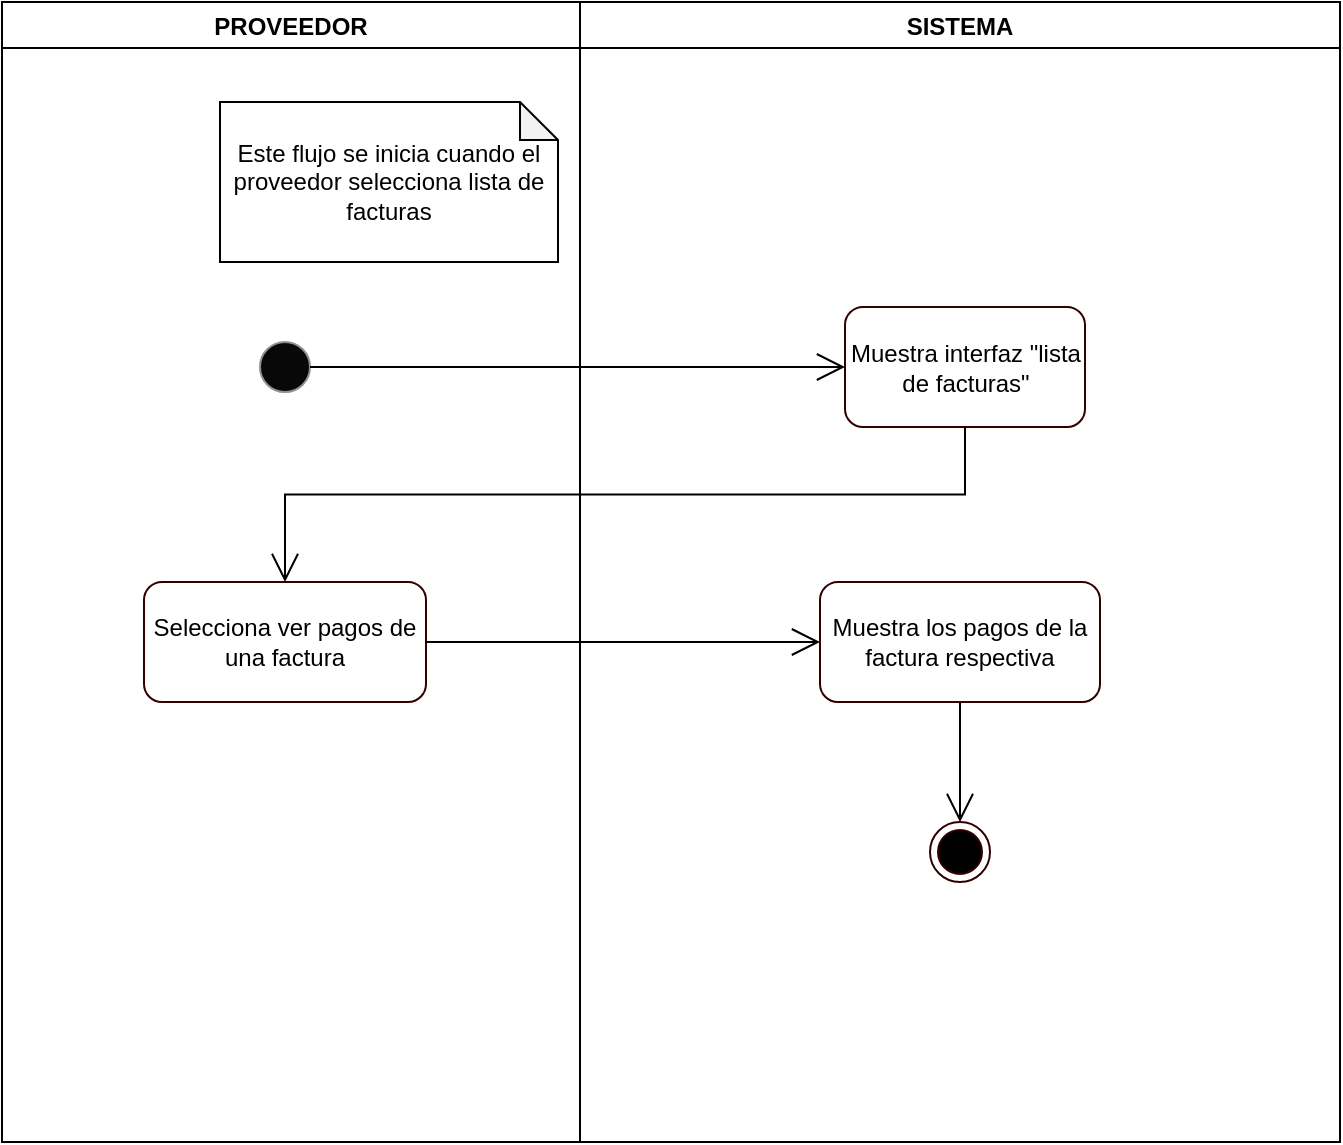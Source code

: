 <mxfile version="13.2.4" type="device"><diagram id="usdjyMedl2LyT0kTP7rD" name="Page-1"><mxGraphModel dx="782" dy="11210" grid="1" gridSize="10" guides="1" tooltips="1" connect="1" arrows="1" fold="1" page="1" pageScale="1" pageWidth="827" pageHeight="1169" math="0" shadow="0"><root><mxCell id="0"/><mxCell id="1" parent="0"/><mxCell id="cfUANLPs1cfpUvms5ylp-100" value="PROVEEDOR" style="swimlane;gradientColor=none;" parent="1" vertex="1"><mxGeometry x="41" y="-10480" width="289" height="570" as="geometry"/></mxCell><mxCell id="cfUANLPs1cfpUvms5ylp-101" value="" style="ellipse;whiteSpace=wrap;html=1;aspect=fixed;strokeColor=#919191;fillColor=#080808;gradientColor=none;" parent="cfUANLPs1cfpUvms5ylp-100" vertex="1"><mxGeometry x="129" y="170" width="25" height="25" as="geometry"/></mxCell><mxCell id="cfUANLPs1cfpUvms5ylp-102" value="Este flujo se inicia cuando el proveedor selecciona lista de facturas" style="shape=note;whiteSpace=wrap;html=1;backgroundOutline=1;darkOpacity=0.05;size=19;" parent="cfUANLPs1cfpUvms5ylp-100" vertex="1"><mxGeometry x="109" y="50" width="169" height="80" as="geometry"/></mxCell><mxCell id="K14zuGhiinwJfvtUoJsr-11" value="Selecciona ver pagos de una factura" style="rounded=1;whiteSpace=wrap;html=1;strokeColor=#330000;fillColor=#FFFFFF;gradientColor=none;" vertex="1" parent="cfUANLPs1cfpUvms5ylp-100"><mxGeometry x="71" y="290" width="141" height="60" as="geometry"/></mxCell><mxCell id="cfUANLPs1cfpUvms5ylp-121" value="SISTEMA" style="swimlane;gradientColor=none;" parent="1" vertex="1"><mxGeometry x="330" y="-10480" width="380" height="570" as="geometry"/></mxCell><mxCell id="cfUANLPs1cfpUvms5ylp-122" value="Muestra interfaz &quot;lista de facturas&quot;" style="rounded=1;whiteSpace=wrap;html=1;strokeColor=#330000;fillColor=#FFFFFF;gradientColor=none;" parent="cfUANLPs1cfpUvms5ylp-121" vertex="1"><mxGeometry x="132.5" y="152.5" width="120" height="60" as="geometry"/></mxCell><mxCell id="K14zuGhiinwJfvtUoJsr-10" style="edgeStyle=orthogonalEdgeStyle;rounded=0;orthogonalLoop=1;jettySize=auto;html=1;exitX=0.5;exitY=1;exitDx=0;exitDy=0;entryX=0.5;entryY=0;entryDx=0;entryDy=0;endArrow=open;endFill=0;endSize=12;" edge="1" parent="cfUANLPs1cfpUvms5ylp-121" source="K14zuGhiinwJfvtUoJsr-8" target="K14zuGhiinwJfvtUoJsr-9"><mxGeometry relative="1" as="geometry"/></mxCell><mxCell id="K14zuGhiinwJfvtUoJsr-8" value="Muestra los pagos de la factura respectiva" style="rounded=1;whiteSpace=wrap;html=1;strokeColor=#330000;fillColor=#FFFFFF;gradientColor=none;" vertex="1" parent="cfUANLPs1cfpUvms5ylp-121"><mxGeometry x="120" y="290" width="140" height="60" as="geometry"/></mxCell><mxCell id="K14zuGhiinwJfvtUoJsr-9" value="" style="ellipse;html=1;shape=endState;fillColor=#000000;strokeColor=#330000;" vertex="1" parent="cfUANLPs1cfpUvms5ylp-121"><mxGeometry x="175" y="410" width="30" height="30" as="geometry"/></mxCell><mxCell id="cfUANLPs1cfpUvms5ylp-156" style="edgeStyle=orthogonalEdgeStyle;rounded=0;orthogonalLoop=1;jettySize=auto;html=1;exitX=1;exitY=0.5;exitDx=0;exitDy=0;entryX=0;entryY=0.5;entryDx=0;entryDy=0;endSize=12;endArrow=open;endFill=0;" parent="1" source="cfUANLPs1cfpUvms5ylp-101" target="cfUANLPs1cfpUvms5ylp-122" edge="1"><mxGeometry relative="1" as="geometry"/></mxCell><mxCell id="cfUANLPs1cfpUvms5ylp-157" style="edgeStyle=orthogonalEdgeStyle;rounded=0;orthogonalLoop=1;jettySize=auto;html=1;exitX=0.5;exitY=1;exitDx=0;exitDy=0;entryX=0.5;entryY=0;entryDx=0;entryDy=0;endArrow=open;endFill=0;endSize=12;" parent="1" source="cfUANLPs1cfpUvms5ylp-122" target="K14zuGhiinwJfvtUoJsr-11" edge="1"><mxGeometry relative="1" as="geometry"><mxPoint x="240" y="-10180" as="targetPoint"/></mxGeometry></mxCell><mxCell id="K14zuGhiinwJfvtUoJsr-12" style="edgeStyle=orthogonalEdgeStyle;rounded=0;orthogonalLoop=1;jettySize=auto;html=1;exitX=1;exitY=0.5;exitDx=0;exitDy=0;entryX=0;entryY=0.5;entryDx=0;entryDy=0;endArrow=open;endFill=0;endSize=12;" edge="1" parent="1" source="K14zuGhiinwJfvtUoJsr-11" target="K14zuGhiinwJfvtUoJsr-8"><mxGeometry relative="1" as="geometry"/></mxCell></root></mxGraphModel></diagram></mxfile>